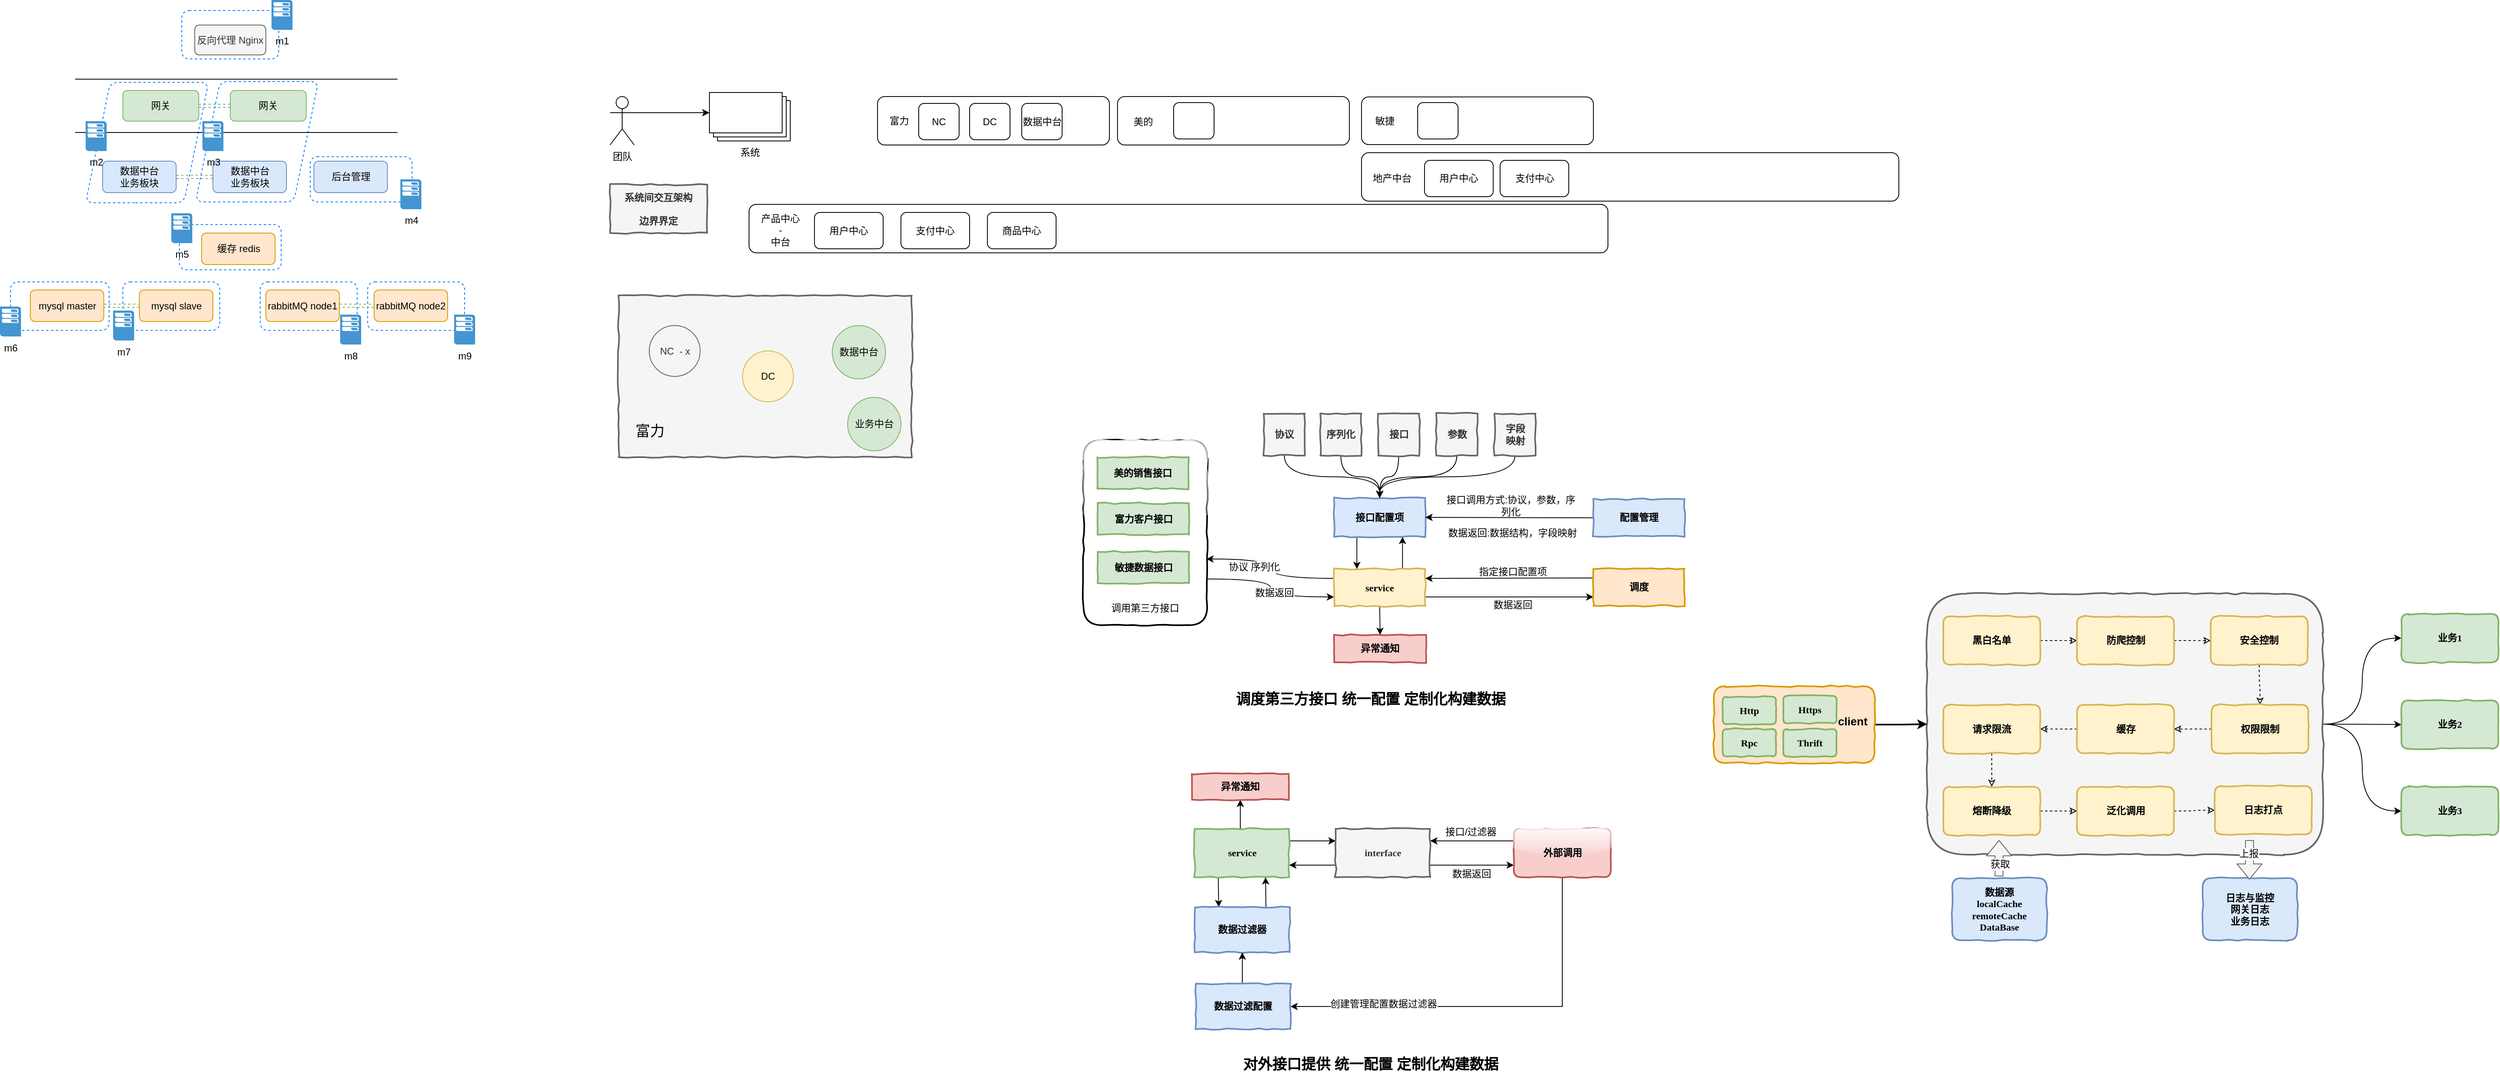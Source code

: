 <mxfile version="10.6.5" type="github"><diagram id="8j4QV6iupwo2BrZy_Bge" name="Ã§Â¬Â¬ 1 Ã©Â¡Âµ"><mxGraphModel dx="840" dy="522" grid="0" gridSize="10" guides="1" tooltips="1" connect="1" arrows="1" fold="1" page="1" pageScale="1" pageWidth="3300" pageHeight="4681" math="0" shadow="0"><root><mxCell id="0"/><mxCell id="1" parent="0"/><mxCell id="ocPGmNljcIVCdiM4A9-b-28" style="edgeStyle=orthogonalEdgeStyle;curved=1;rounded=0;orthogonalLoop=1;jettySize=auto;html=1;exitX=1;exitY=0.75;exitDx=0;exitDy=0;entryX=0;entryY=0.75;entryDx=0;entryDy=0;" parent="1" source="ocPGmNljcIVCdiM4A9-b-8" target="ocPGmNljcIVCdiM4A9-b-10" edge="1"><mxGeometry relative="1" as="geometry"/></mxCell><mxCell id="ocPGmNljcIVCdiM4A9-b-67" value="数据返回" style="text;html=1;resizable=0;points=[];align=center;verticalAlign=middle;labelBackgroundColor=#ffffff;" parent="ocPGmNljcIVCdiM4A9-b-28" vertex="1" connectable="0"><mxGeometry x="0.169" y="5" relative="1" as="geometry"><mxPoint as="offset"/></mxGeometry></mxCell><mxCell id="ocPGmNljcIVCdiM4A9-b-8" value="" style="html=1;whiteSpace=wrap;comic=1;strokeWidth=2;fontFamily=Comic Sans MS;fontStyle=1;rounded=1;glass=1;" parent="1" vertex="1"><mxGeometry x="1460" y="651" width="153" height="229" as="geometry"/></mxCell><mxCell id="tUfepJN6wgVoiMTjJK6x-27" value="" style="html=1;whiteSpace=wrap;comic=1;strokeWidth=2;fontFamily=Comic Sans MS;fontStyle=1;fillColor=#f5f5f5;strokeColor=#666666;fontColor=#333333;" parent="1" vertex="1"><mxGeometry x="884.5" y="472" width="363" height="200" as="geometry"/></mxCell><mxCell id="m1JuSl54RkbRaj8ku_ya-29" value="" style="rounded=1;whiteSpace=wrap;html=1;dashed=1;strokeColor=#007FFF;fillColor=none;" parent="1" vertex="1"><mxGeometry x="574" y="455" width="120" height="60" as="geometry"/></mxCell><mxCell id="m1JuSl54RkbRaj8ku_ya-28" value="" style="rounded=1;whiteSpace=wrap;html=1;dashed=1;strokeColor=#007FFF;fillColor=none;" parent="1" vertex="1"><mxGeometry x="441" y="455" width="120" height="60" as="geometry"/></mxCell><mxCell id="m1JuSl54RkbRaj8ku_ya-26" value="" style="rounded=1;whiteSpace=wrap;html=1;dashed=1;strokeColor=#007FFF;fillColor=none;" parent="1" vertex="1"><mxGeometry x="132" y="455" width="122" height="60" as="geometry"/></mxCell><mxCell id="m1JuSl54RkbRaj8ku_ya-27" value="" style="rounded=1;whiteSpace=wrap;html=1;dashed=1;strokeColor=#007FFF;fillColor=none;" parent="1" vertex="1"><mxGeometry x="271" y="455" width="120" height="60" as="geometry"/></mxCell><mxCell id="m1JuSl54RkbRaj8ku_ya-23" value="" style="rounded=1;whiteSpace=wrap;html=1;dashed=1;strokeColor=#007FFF;fillColor=none;" parent="1" vertex="1"><mxGeometry x="341" y="384" width="126" height="56" as="geometry"/></mxCell><mxCell id="m1JuSl54RkbRaj8ku_ya-21" value="" style="rounded=1;whiteSpace=wrap;html=1;dashed=1;strokeColor=#007FFF;fillColor=none;" parent="1" vertex="1"><mxGeometry x="503" y="300" width="126" height="56" as="geometry"/></mxCell><mxCell id="m1JuSl54RkbRaj8ku_ya-35" value="" style="shape=parallelogram;perimeter=parallelogramPerimeter;whiteSpace=wrap;html=1;dashed=1;strokeColor=#007FFF;fillColor=none;rounded=1;" parent="1" vertex="1"><mxGeometry x="361" y="207" width="152" height="149" as="geometry"/></mxCell><mxCell id="m1JuSl54RkbRaj8ku_ya-34" value="" style="shape=parallelogram;perimeter=parallelogramPerimeter;whiteSpace=wrap;html=1;dashed=1;strokeColor=#007FFF;fillColor=none;rounded=1;" parent="1" vertex="1"><mxGeometry x="225" y="208" width="152" height="149" as="geometry"/></mxCell><mxCell id="m1JuSl54RkbRaj8ku_ya-1" value="反向代理 Nginx" style="rounded=1;whiteSpace=wrap;html=1;fillColor=#f5f5f5;strokeColor=#666666;fontColor=#333333;" parent="1" vertex="1"><mxGeometry x="360" y="137" width="88" height="37" as="geometry"/></mxCell><mxCell id="m1JuSl54RkbRaj8ku_ya-40" style="edgeStyle=orthogonalEdgeStyle;curved=1;rounded=0;orthogonalLoop=1;jettySize=auto;html=1;exitX=1;exitY=0.5;exitDx=0;exitDy=0;entryX=0;entryY=0.5;entryDx=0;entryDy=0;dashed=1;shape=link;strokeColor=#67AB9F;" parent="1" source="m1JuSl54RkbRaj8ku_ya-2" target="m1JuSl54RkbRaj8ku_ya-3" edge="1"><mxGeometry relative="1" as="geometry"/></mxCell><mxCell id="m1JuSl54RkbRaj8ku_ya-2" value="网关&lt;br&gt;" style="rounded=1;whiteSpace=wrap;html=1;fillColor=#d5e8d4;strokeColor=#82b366;" parent="1" vertex="1"><mxGeometry x="271" y="218" width="94" height="38" as="geometry"/></mxCell><mxCell id="m1JuSl54RkbRaj8ku_ya-3" value="网关&lt;br&gt;" style="rounded=1;whiteSpace=wrap;html=1;fillColor=#d5e8d4;strokeColor=#82b366;" parent="1" vertex="1"><mxGeometry x="404" y="218" width="94" height="38" as="geometry"/></mxCell><mxCell id="m1JuSl54RkbRaj8ku_ya-4" value="" style="shape=link;html=1;width=66;" parent="1" edge="1"><mxGeometry width="50" height="50" relative="1" as="geometry"><mxPoint x="212" y="237" as="sourcePoint"/><mxPoint x="611" y="237" as="targetPoint"/></mxGeometry></mxCell><mxCell id="m1JuSl54RkbRaj8ku_ya-41" style="edgeStyle=orthogonalEdgeStyle;shape=link;curved=1;rounded=0;orthogonalLoop=1;jettySize=auto;html=1;exitX=1;exitY=0.5;exitDx=0;exitDy=0;entryX=0;entryY=0.5;entryDx=0;entryDy=0;dashed=1;fillColor=#d5e8d4;strokeColor=#82b366;" parent="1" source="m1JuSl54RkbRaj8ku_ya-5" target="m1JuSl54RkbRaj8ku_ya-6" edge="1"><mxGeometry relative="1" as="geometry"/></mxCell><mxCell id="m1JuSl54RkbRaj8ku_ya-5" value="数据中台&lt;br&gt;业务板块&lt;br&gt;" style="rounded=1;whiteSpace=wrap;html=1;fillColor=#dae8fc;strokeColor=#6c8ebf;" parent="1" vertex="1"><mxGeometry x="246" y="305.5" width="91" height="39" as="geometry"/></mxCell><mxCell id="m1JuSl54RkbRaj8ku_ya-6" value="数据中台&lt;br&gt;业务板块&lt;br&gt;" style="rounded=1;whiteSpace=wrap;html=1;fillColor=#dae8fc;strokeColor=#6c8ebf;" parent="1" vertex="1"><mxGeometry x="382.5" y="305.5" width="91" height="39" as="geometry"/></mxCell><mxCell id="m1JuSl54RkbRaj8ku_ya-7" value="后台管理&lt;br&gt;" style="rounded=1;whiteSpace=wrap;html=1;fillColor=#dae8fc;strokeColor=#6c8ebf;" parent="1" vertex="1"><mxGeometry x="507.5" y="305.5" width="91" height="39" as="geometry"/></mxCell><mxCell id="m1JuSl54RkbRaj8ku_ya-9" value="缓存 redis&lt;br&gt;" style="rounded=1;whiteSpace=wrap;html=1;fillColor=#ffe6cc;strokeColor=#d79b00;" parent="1" vertex="1"><mxGeometry x="368.5" y="394.5" width="91" height="39" as="geometry"/></mxCell><mxCell id="m1JuSl54RkbRaj8ku_ya-43" style="edgeStyle=orthogonalEdgeStyle;shape=link;curved=1;rounded=0;orthogonalLoop=1;jettySize=auto;html=1;exitX=1;exitY=0.5;exitDx=0;exitDy=0;entryX=0;entryY=0.5;entryDx=0;entryDy=0;dashed=1;fillColor=#d5e8d4;strokeColor=#82b366;" parent="1" source="m1JuSl54RkbRaj8ku_ya-10" target="m1JuSl54RkbRaj8ku_ya-11" edge="1"><mxGeometry relative="1" as="geometry"/></mxCell><mxCell id="m1JuSl54RkbRaj8ku_ya-10" value="mysql master&lt;br&gt;" style="rounded=1;whiteSpace=wrap;html=1;fillColor=#ffe6cc;strokeColor=#d79b00;" parent="1" vertex="1"><mxGeometry x="156.5" y="465" width="91" height="39" as="geometry"/></mxCell><mxCell id="m1JuSl54RkbRaj8ku_ya-11" value="mysql slave&lt;br&gt;" style="rounded=1;whiteSpace=wrap;html=1;fillColor=#ffe6cc;strokeColor=#d79b00;" parent="1" vertex="1"><mxGeometry x="291.5" y="465" width="91" height="39" as="geometry"/></mxCell><mxCell id="m1JuSl54RkbRaj8ku_ya-44" style="edgeStyle=orthogonalEdgeStyle;shape=link;curved=1;rounded=0;orthogonalLoop=1;jettySize=auto;html=1;exitX=1;exitY=0.5;exitDx=0;exitDy=0;entryX=0;entryY=0.5;entryDx=0;entryDy=0;dashed=1;fillColor=#d5e8d4;strokeColor=#82b366;" parent="1" source="m1JuSl54RkbRaj8ku_ya-12" target="m1JuSl54RkbRaj8ku_ya-13" edge="1"><mxGeometry relative="1" as="geometry"/></mxCell><mxCell id="m1JuSl54RkbRaj8ku_ya-12" value="rabbitMQ node1" style="rounded=1;whiteSpace=wrap;html=1;fillColor=#ffe6cc;strokeColor=#d79b00;" parent="1" vertex="1"><mxGeometry x="448" y="465" width="91" height="39" as="geometry"/></mxCell><mxCell id="m1JuSl54RkbRaj8ku_ya-13" value="rabbitMQ node2" style="rounded=1;whiteSpace=wrap;html=1;fillColor=#ffe6cc;strokeColor=#d79b00;" parent="1" vertex="1"><mxGeometry x="582" y="465" width="91" height="39" as="geometry"/></mxCell><mxCell id="m1JuSl54RkbRaj8ku_ya-19" value="" style="rounded=1;whiteSpace=wrap;html=1;dashed=1;strokeColor=#007FFF;fillColor=none;" parent="1" vertex="1"><mxGeometry x="344" y="119" width="120" height="60" as="geometry"/></mxCell><mxCell id="m1JuSl54RkbRaj8ku_ya-20" value="m1" style="shadow=0;dashed=0;html=1;strokeColor=none;fillColor=#4495D1;labelPosition=center;verticalLabelPosition=bottom;verticalAlign=top;align=center;outlineConnect=0;shape=mxgraph.veeam.2d.esx_esxi;" parent="1" vertex="1"><mxGeometry x="455" y="106" width="26" height="37" as="geometry"/></mxCell><mxCell id="m1JuSl54RkbRaj8ku_ya-24" value="m5" style="shadow=0;dashed=0;html=1;strokeColor=none;fillColor=#4495D1;labelPosition=center;verticalLabelPosition=bottom;verticalAlign=top;align=center;outlineConnect=0;shape=mxgraph.veeam.2d.esx_esxi;" parent="1" vertex="1"><mxGeometry x="331" y="370" width="26" height="37" as="geometry"/></mxCell><mxCell id="m1JuSl54RkbRaj8ku_ya-30" value="m6" style="shadow=0;dashed=0;html=1;strokeColor=none;fillColor=#4495D1;labelPosition=center;verticalLabelPosition=bottom;verticalAlign=top;align=center;outlineConnect=0;shape=mxgraph.veeam.2d.esx_esxi;" parent="1" vertex="1"><mxGeometry x="119" y="485.5" width="26" height="37" as="geometry"/></mxCell><mxCell id="m1JuSl54RkbRaj8ku_ya-31" value="m7" style="shadow=0;dashed=0;html=1;strokeColor=none;fillColor=#4495D1;labelPosition=center;verticalLabelPosition=bottom;verticalAlign=top;align=center;outlineConnect=0;shape=mxgraph.veeam.2d.esx_esxi;" parent="1" vertex="1"><mxGeometry x="259" y="490.5" width="26" height="37" as="geometry"/></mxCell><mxCell id="m1JuSl54RkbRaj8ku_ya-32" value="m8" style="shadow=0;dashed=0;html=1;strokeColor=none;fillColor=#4495D1;labelPosition=center;verticalLabelPosition=bottom;verticalAlign=top;align=center;outlineConnect=0;shape=mxgraph.veeam.2d.esx_esxi;" parent="1" vertex="1"><mxGeometry x="540" y="495.5" width="26" height="37" as="geometry"/></mxCell><mxCell id="m1JuSl54RkbRaj8ku_ya-33" value="m9&lt;br&gt;" style="shadow=0;dashed=0;html=1;strokeColor=none;fillColor=#4495D1;labelPosition=center;verticalLabelPosition=bottom;verticalAlign=top;align=center;outlineConnect=0;shape=mxgraph.veeam.2d.esx_esxi;" parent="1" vertex="1"><mxGeometry x="681" y="495.5" width="26" height="37" as="geometry"/></mxCell><mxCell id="m1JuSl54RkbRaj8ku_ya-36" value="m2" style="shadow=0;dashed=0;html=1;strokeColor=none;fillColor=#4495D1;labelPosition=center;verticalLabelPosition=bottom;verticalAlign=top;align=center;outlineConnect=0;shape=mxgraph.veeam.2d.esx_esxi;" parent="1" vertex="1"><mxGeometry x="225" y="256" width="26" height="37" as="geometry"/></mxCell><mxCell id="m1JuSl54RkbRaj8ku_ya-38" value="m3" style="shadow=0;dashed=0;html=1;strokeColor=none;fillColor=#4495D1;labelPosition=center;verticalLabelPosition=bottom;verticalAlign=top;align=center;outlineConnect=0;shape=mxgraph.veeam.2d.esx_esxi;" parent="1" vertex="1"><mxGeometry x="369.5" y="256" width="26" height="37" as="geometry"/></mxCell><mxCell id="m1JuSl54RkbRaj8ku_ya-39" value="m4&lt;br&gt;" style="shadow=0;dashed=0;html=1;strokeColor=none;fillColor=#4495D1;labelPosition=center;verticalLabelPosition=bottom;verticalAlign=top;align=center;outlineConnect=0;shape=mxgraph.veeam.2d.esx_esxi;" parent="1" vertex="1"><mxGeometry x="614.5" y="328" width="26" height="37" as="geometry"/></mxCell><mxCell id="tUfepJN6wgVoiMTjJK6x-1" value="" style="rounded=1;whiteSpace=wrap;html=1;" parent="1" vertex="1"><mxGeometry x="1046" y="359" width="1063" height="60" as="geometry"/></mxCell><mxCell id="tUfepJN6wgVoiMTjJK6x-2" value="用户中心" style="rounded=1;whiteSpace=wrap;html=1;" parent="1" vertex="1"><mxGeometry x="1127" y="369" width="85" height="45" as="geometry"/></mxCell><mxCell id="tUfepJN6wgVoiMTjJK6x-3" value="产品中心&lt;br&gt;-&lt;br&gt;中台&lt;br&gt;&lt;br&gt;" style="text;html=1;strokeColor=none;fillColor=none;align=center;verticalAlign=middle;whiteSpace=wrap;rounded=0;" parent="1" vertex="1"><mxGeometry x="1058" y="388" width="54" height="20" as="geometry"/></mxCell><mxCell id="tUfepJN6wgVoiMTjJK6x-6" value="支付中心" style="rounded=1;whiteSpace=wrap;html=1;" parent="1" vertex="1"><mxGeometry x="1234" y="369" width="85" height="45" as="geometry"/></mxCell><mxCell id="tUfepJN6wgVoiMTjJK6x-7" value="商品中心" style="rounded=1;whiteSpace=wrap;html=1;" parent="1" vertex="1"><mxGeometry x="1341" y="369" width="85" height="45" as="geometry"/></mxCell><mxCell id="tUfepJN6wgVoiMTjJK6x-8" value="" style="rounded=1;whiteSpace=wrap;html=1;" parent="1" vertex="1"><mxGeometry x="1804" y="295" width="665" height="60" as="geometry"/></mxCell><mxCell id="tUfepJN6wgVoiMTjJK6x-9" value="地产中台" style="text;html=1;strokeColor=none;fillColor=none;align=center;verticalAlign=middle;whiteSpace=wrap;rounded=0;" parent="1" vertex="1"><mxGeometry x="1815" y="317" width="54" height="20" as="geometry"/></mxCell><mxCell id="tUfepJN6wgVoiMTjJK6x-10" value="用户中心" style="rounded=1;whiteSpace=wrap;html=1;" parent="1" vertex="1"><mxGeometry x="1882" y="304.5" width="85" height="45" as="geometry"/></mxCell><mxCell id="tUfepJN6wgVoiMTjJK6x-11" value="支付中心" style="rounded=1;whiteSpace=wrap;html=1;" parent="1" vertex="1"><mxGeometry x="1975.5" y="304.5" width="85" height="45" as="geometry"/></mxCell><mxCell id="tUfepJN6wgVoiMTjJK6x-12" value="" style="rounded=1;whiteSpace=wrap;html=1;" parent="1" vertex="1"><mxGeometry x="1205" y="225.5" width="287" height="60" as="geometry"/></mxCell><mxCell id="tUfepJN6wgVoiMTjJK6x-13" value="" style="rounded=1;whiteSpace=wrap;html=1;" parent="1" vertex="1"><mxGeometry x="1502" y="225.5" width="287" height="60" as="geometry"/></mxCell><mxCell id="tUfepJN6wgVoiMTjJK6x-14" value="富力" style="text;html=1;strokeColor=none;fillColor=none;align=center;verticalAlign=middle;whiteSpace=wrap;rounded=0;" parent="1" vertex="1"><mxGeometry x="1212" y="246" width="40" height="20" as="geometry"/></mxCell><mxCell id="tUfepJN6wgVoiMTjJK6x-15" value="NC" style="rounded=1;whiteSpace=wrap;html=1;" parent="1" vertex="1"><mxGeometry x="1256" y="234" width="50" height="45" as="geometry"/></mxCell><mxCell id="tUfepJN6wgVoiMTjJK6x-16" value="DC" style="rounded=1;whiteSpace=wrap;html=1;" parent="1" vertex="1"><mxGeometry x="1319" y="234" width="50" height="45" as="geometry"/></mxCell><mxCell id="tUfepJN6wgVoiMTjJK6x-17" value="数据中台" style="rounded=1;whiteSpace=wrap;html=1;" parent="1" vertex="1"><mxGeometry x="1383.5" y="234" width="50" height="45" as="geometry"/></mxCell><mxCell id="tUfepJN6wgVoiMTjJK6x-20" style="edgeStyle=orthogonalEdgeStyle;rounded=0;orthogonalLoop=1;jettySize=auto;html=1;exitX=1;exitY=0.333;exitDx=0;exitDy=0;exitPerimeter=0;entryX=0;entryY=0;entryDx=0;entryDy=25;entryPerimeter=0;" parent="1" source="tUfepJN6wgVoiMTjJK6x-18" target="tUfepJN6wgVoiMTjJK6x-19" edge="1"><mxGeometry relative="1" as="geometry"/></mxCell><mxCell id="tUfepJN6wgVoiMTjJK6x-18" value="团队" style="shape=umlActor;verticalLabelPosition=bottom;labelBackgroundColor=#ffffff;verticalAlign=top;html=1;outlineConnect=0;" parent="1" vertex="1"><mxGeometry x="874" y="225.5" width="30" height="60" as="geometry"/></mxCell><mxCell id="tUfepJN6wgVoiMTjJK6x-19" value="系统" style="verticalLabelPosition=bottom;verticalAlign=top;html=1;shape=mxgraph.basic.layered_rect;dx=10;outlineConnect=0;" parent="1" vertex="1"><mxGeometry x="997" y="220.5" width="100" height="60" as="geometry"/></mxCell><mxCell id="tUfepJN6wgVoiMTjJK6x-23" value="系统间交互架构&lt;br&gt;&lt;br&gt;边界界定&lt;br&gt;" style="html=1;whiteSpace=wrap;comic=1;strokeWidth=2;fontFamily=Comic Sans MS;fontStyle=1;fillColor=#f5f5f5;strokeColor=#666666;fontColor=#333333;" parent="1" vertex="1"><mxGeometry x="874" y="334.5" width="120" height="60" as="geometry"/></mxCell><mxCell id="tUfepJN6wgVoiMTjJK6x-24" value="DC" style="ellipse;whiteSpace=wrap;html=1;aspect=fixed;fillColor=#fff2cc;strokeColor=#d6b656;" parent="1" vertex="1"><mxGeometry x="1038" y="540.5" width="63" height="63" as="geometry"/></mxCell><mxCell id="tUfepJN6wgVoiMTjJK6x-25" value="数据中台&lt;br&gt;" style="ellipse;whiteSpace=wrap;html=1;aspect=fixed;fillColor=#d5e8d4;strokeColor=#82b366;" parent="1" vertex="1"><mxGeometry x="1149" y="509" width="66" height="66" as="geometry"/></mxCell><mxCell id="tUfepJN6wgVoiMTjJK6x-28" value="NC&amp;nbsp; - x" style="ellipse;whiteSpace=wrap;html=1;aspect=fixed;fillColor=#f5f5f5;strokeColor=#666666;fontColor=#333333;" parent="1" vertex="1"><mxGeometry x="922.5" y="509" width="63" height="63" as="geometry"/></mxCell><mxCell id="tUfepJN6wgVoiMTjJK6x-29" value="美的" style="text;html=1;strokeColor=none;fillColor=none;align=center;verticalAlign=middle;whiteSpace=wrap;rounded=0;" parent="1" vertex="1"><mxGeometry x="1514" y="247" width="40" height="20" as="geometry"/></mxCell><mxCell id="tUfepJN6wgVoiMTjJK6x-31" value="&lt;font style=&quot;font-size: 18px ; font-weight: normal&quot;&gt;富力&lt;/font&gt;" style="text;strokeColor=none;fillColor=none;html=1;fontSize=24;fontStyle=1;verticalAlign=middle;align=center;" parent="1" vertex="1"><mxGeometry x="893.5" y="618" width="58" height="40" as="geometry"/></mxCell><mxCell id="tUfepJN6wgVoiMTjJK6x-33" value="" style="rounded=1;whiteSpace=wrap;html=1;" parent="1" vertex="1"><mxGeometry x="1571.5" y="233" width="50" height="45" as="geometry"/></mxCell><mxCell id="ocPGmNljcIVCdiM4A9-b-1" value="" style="rounded=1;whiteSpace=wrap;html=1;" parent="1" vertex="1"><mxGeometry x="1804" y="226" width="287" height="59" as="geometry"/></mxCell><mxCell id="ocPGmNljcIVCdiM4A9-b-2" value="" style="rounded=1;whiteSpace=wrap;html=1;" parent="1" vertex="1"><mxGeometry x="1873.5" y="233" width="50" height="45" as="geometry"/></mxCell><mxCell id="ocPGmNljcIVCdiM4A9-b-3" value="敏捷" style="text;html=1;strokeColor=none;fillColor=none;align=center;verticalAlign=middle;whiteSpace=wrap;rounded=0;" parent="1" vertex="1"><mxGeometry x="1813" y="245.5" width="40" height="20" as="geometry"/></mxCell><mxCell id="ocPGmNljcIVCdiM4A9-b-4" value="业务中台&lt;br&gt;" style="ellipse;whiteSpace=wrap;html=1;aspect=fixed;fillColor=#d5e8d4;strokeColor=#82b366;" parent="1" vertex="1"><mxGeometry x="1168" y="598" width="66" height="66" as="geometry"/></mxCell><mxCell id="ocPGmNljcIVCdiM4A9-b-5" value="美的销售接口" style="html=1;whiteSpace=wrap;comic=1;strokeWidth=2;fontFamily=Comic Sans MS;fontStyle=1;fillColor=#d5e8d4;strokeColor=#82b366;" parent="1" vertex="1"><mxGeometry x="1477" y="672" width="113" height="39" as="geometry"/></mxCell><mxCell id="ocPGmNljcIVCdiM4A9-b-6" value="富力客户接口" style="html=1;whiteSpace=wrap;comic=1;strokeWidth=2;fontFamily=Comic Sans MS;fontStyle=1;fillColor=#d5e8d4;strokeColor=#82b366;" parent="1" vertex="1"><mxGeometry x="1477.5" y="729" width="113" height="39" as="geometry"/></mxCell><mxCell id="ocPGmNljcIVCdiM4A9-b-7" value="敏捷数据接口" style="html=1;whiteSpace=wrap;comic=1;strokeWidth=2;fontFamily=Comic Sans MS;fontStyle=1;fillColor=#d5e8d4;strokeColor=#82b366;" parent="1" vertex="1"><mxGeometry x="1477.5" y="789" width="113" height="39" as="geometry"/></mxCell><mxCell id="ocPGmNljcIVCdiM4A9-b-9" value="调用第三方接口" style="text;html=1;strokeColor=none;fillColor=none;align=center;verticalAlign=middle;whiteSpace=wrap;rounded=0;" parent="1" vertex="1"><mxGeometry x="1492" y="849" width="89" height="20" as="geometry"/></mxCell><mxCell id="ocPGmNljcIVCdiM4A9-b-13" style="edgeStyle=orthogonalEdgeStyle;rounded=0;orthogonalLoop=1;jettySize=auto;html=1;exitX=0.75;exitY=0;exitDx=0;exitDy=0;entryX=0.75;entryY=1;entryDx=0;entryDy=0;" parent="1" source="ocPGmNljcIVCdiM4A9-b-10" target="ocPGmNljcIVCdiM4A9-b-11" edge="1"><mxGeometry relative="1" as="geometry"/></mxCell><mxCell id="ocPGmNljcIVCdiM4A9-b-14" style="edgeStyle=orthogonalEdgeStyle;rounded=0;orthogonalLoop=1;jettySize=auto;html=1;exitX=0;exitY=0.25;exitDx=0;exitDy=0;curved=1;entryX=0.993;entryY=0.642;entryDx=0;entryDy=0;entryPerimeter=0;" parent="1" source="ocPGmNljcIVCdiM4A9-b-10" target="ocPGmNljcIVCdiM4A9-b-8" edge="1"><mxGeometry relative="1" as="geometry"/></mxCell><mxCell id="ocPGmNljcIVCdiM4A9-b-15" value="协议 序列化" style="text;html=1;resizable=0;points=[];align=center;verticalAlign=middle;labelBackgroundColor=#ffffff;" parent="ocPGmNljcIVCdiM4A9-b-14" vertex="1" connectable="0"><mxGeometry x="0.358" y="10" relative="1" as="geometry"><mxPoint as="offset"/></mxGeometry></mxCell><mxCell id="ocPGmNljcIVCdiM4A9-b-69" style="edgeStyle=orthogonalEdgeStyle;rounded=0;orthogonalLoop=1;jettySize=auto;html=1;exitX=0.5;exitY=1;exitDx=0;exitDy=0;entryX=0.5;entryY=0;entryDx=0;entryDy=0;" parent="1" source="ocPGmNljcIVCdiM4A9-b-10" target="ocPGmNljcIVCdiM4A9-b-68" edge="1"><mxGeometry relative="1" as="geometry"/></mxCell><mxCell id="ocPGmNljcIVCdiM4A9-b-74" style="edgeStyle=orthogonalEdgeStyle;rounded=0;orthogonalLoop=1;jettySize=auto;html=1;exitX=1;exitY=0.75;exitDx=0;exitDy=0;" parent="1" source="ocPGmNljcIVCdiM4A9-b-10" edge="1"><mxGeometry relative="1" as="geometry"><mxPoint x="2091" y="845" as="targetPoint"/></mxGeometry></mxCell><mxCell id="ocPGmNljcIVCdiM4A9-b-10" value="service" style="html=1;whiteSpace=wrap;comic=1;strokeWidth=2;fontFamily=Comic Sans MS;fontStyle=1;fillColor=#fff2cc;strokeColor=#d6b656;" parent="1" vertex="1"><mxGeometry x="1770" y="810.5" width="113" height="46" as="geometry"/></mxCell><mxCell id="ocPGmNljcIVCdiM4A9-b-12" style="edgeStyle=orthogonalEdgeStyle;rounded=0;orthogonalLoop=1;jettySize=auto;html=1;exitX=0.25;exitY=1;exitDx=0;exitDy=0;entryX=0.25;entryY=0;entryDx=0;entryDy=0;" parent="1" source="ocPGmNljcIVCdiM4A9-b-11" target="ocPGmNljcIVCdiM4A9-b-10" edge="1"><mxGeometry relative="1" as="geometry"/></mxCell><mxCell id="ocPGmNljcIVCdiM4A9-b-11" value="接口配置项" style="html=1;whiteSpace=wrap;comic=1;strokeWidth=2;fontFamily=Comic Sans MS;fontStyle=1;fillColor=#dae8fc;strokeColor=#6c8ebf;" parent="1" vertex="1"><mxGeometry x="1770" y="722.5" width="113" height="48" as="geometry"/></mxCell><mxCell id="ocPGmNljcIVCdiM4A9-b-21" style="edgeStyle=orthogonalEdgeStyle;curved=1;rounded=0;orthogonalLoop=1;jettySize=auto;html=1;exitX=0.5;exitY=1;exitDx=0;exitDy=0;" parent="1" source="ocPGmNljcIVCdiM4A9-b-16" target="ocPGmNljcIVCdiM4A9-b-11" edge="1"><mxGeometry relative="1" as="geometry"/></mxCell><mxCell id="ocPGmNljcIVCdiM4A9-b-16" value="协议" style="html=1;whiteSpace=wrap;comic=1;strokeWidth=2;fontFamily=Comic Sans MS;fontStyle=1;fillColor=#f5f5f5;strokeColor=#666666;fontColor=#333333;" parent="1" vertex="1"><mxGeometry x="1683" y="618" width="51" height="52" as="geometry"/></mxCell><mxCell id="ocPGmNljcIVCdiM4A9-b-22" style="edgeStyle=orthogonalEdgeStyle;curved=1;rounded=0;orthogonalLoop=1;jettySize=auto;html=1;exitX=0.5;exitY=1;exitDx=0;exitDy=0;entryX=0.5;entryY=0;entryDx=0;entryDy=0;" parent="1" source="ocPGmNljcIVCdiM4A9-b-17" target="ocPGmNljcIVCdiM4A9-b-11" edge="1"><mxGeometry relative="1" as="geometry"/></mxCell><mxCell id="ocPGmNljcIVCdiM4A9-b-17" value="序列化" style="html=1;whiteSpace=wrap;comic=1;strokeWidth=2;fontFamily=Comic Sans MS;fontStyle=1;fillColor=#f5f5f5;strokeColor=#666666;fontColor=#333333;" parent="1" vertex="1"><mxGeometry x="1753" y="618" width="51" height="52" as="geometry"/></mxCell><mxCell id="ocPGmNljcIVCdiM4A9-b-23" style="edgeStyle=orthogonalEdgeStyle;curved=1;rounded=0;orthogonalLoop=1;jettySize=auto;html=1;exitX=0.5;exitY=1;exitDx=0;exitDy=0;entryX=0.5;entryY=0;entryDx=0;entryDy=0;" parent="1" source="ocPGmNljcIVCdiM4A9-b-18" target="ocPGmNljcIVCdiM4A9-b-11" edge="1"><mxGeometry relative="1" as="geometry"/></mxCell><mxCell id="ocPGmNljcIVCdiM4A9-b-18" value="接口" style="html=1;whiteSpace=wrap;comic=1;strokeWidth=2;fontFamily=Comic Sans MS;fontStyle=1;fillColor=#f5f5f5;strokeColor=#666666;fontColor=#333333;" parent="1" vertex="1"><mxGeometry x="1824.5" y="618" width="51" height="52" as="geometry"/></mxCell><mxCell id="ocPGmNljcIVCdiM4A9-b-24" style="edgeStyle=orthogonalEdgeStyle;curved=1;rounded=0;orthogonalLoop=1;jettySize=auto;html=1;exitX=0.5;exitY=1;exitDx=0;exitDy=0;entryX=0.5;entryY=0;entryDx=0;entryDy=0;" parent="1" source="ocPGmNljcIVCdiM4A9-b-19" target="ocPGmNljcIVCdiM4A9-b-11" edge="1"><mxGeometry relative="1" as="geometry"/></mxCell><mxCell id="ocPGmNljcIVCdiM4A9-b-19" value="字段&lt;br&gt;映射&lt;br&gt;" style="html=1;whiteSpace=wrap;comic=1;strokeWidth=2;fontFamily=Comic Sans MS;fontStyle=1;fillColor=#f5f5f5;strokeColor=#666666;fontColor=#333333;" parent="1" vertex="1"><mxGeometry x="1968.5" y="618" width="51" height="52" as="geometry"/></mxCell><mxCell id="ocPGmNljcIVCdiM4A9-b-26" style="edgeStyle=orthogonalEdgeStyle;curved=1;rounded=0;orthogonalLoop=1;jettySize=auto;html=1;exitX=0;exitY=0.25;exitDx=0;exitDy=0;entryX=1;entryY=0.25;entryDx=0;entryDy=0;" parent="1" source="ocPGmNljcIVCdiM4A9-b-25" target="ocPGmNljcIVCdiM4A9-b-10" edge="1"><mxGeometry relative="1" as="geometry"/></mxCell><mxCell id="ocPGmNljcIVCdiM4A9-b-25" value="调度" style="html=1;whiteSpace=wrap;comic=1;strokeWidth=2;fontFamily=Comic Sans MS;fontStyle=1;fillColor=#ffe6cc;strokeColor=#d79b00;" parent="1" vertex="1"><mxGeometry x="2091" y="810" width="113" height="46" as="geometry"/></mxCell><mxCell id="ocPGmNljcIVCdiM4A9-b-30" style="edgeStyle=orthogonalEdgeStyle;curved=1;rounded=0;orthogonalLoop=1;jettySize=auto;html=1;exitX=0.5;exitY=1;exitDx=0;exitDy=0;entryX=0.5;entryY=0;entryDx=0;entryDy=0;" parent="1" source="ocPGmNljcIVCdiM4A9-b-29" target="ocPGmNljcIVCdiM4A9-b-11" edge="1"><mxGeometry relative="1" as="geometry"/></mxCell><mxCell id="ocPGmNljcIVCdiM4A9-b-29" value="参数" style="html=1;whiteSpace=wrap;comic=1;strokeWidth=2;fontFamily=Comic Sans MS;fontStyle=1;fillColor=#f5f5f5;strokeColor=#666666;fontColor=#333333;" parent="1" vertex="1"><mxGeometry x="1896.5" y="618" width="51" height="52" as="geometry"/></mxCell><mxCell id="ocPGmNljcIVCdiM4A9-b-60" style="edgeStyle=orthogonalEdgeStyle;rounded=0;orthogonalLoop=1;jettySize=auto;html=1;exitX=1;exitY=0.25;exitDx=0;exitDy=0;entryX=0;entryY=0.25;entryDx=0;entryDy=0;" parent="1" source="ocPGmNljcIVCdiM4A9-b-31" target="ocPGmNljcIVCdiM4A9-b-36" edge="1"><mxGeometry relative="1" as="geometry"/></mxCell><mxCell id="ocPGmNljcIVCdiM4A9-b-63" style="edgeStyle=orthogonalEdgeStyle;rounded=0;orthogonalLoop=1;jettySize=auto;html=1;exitX=0.25;exitY=1;exitDx=0;exitDy=0;entryX=0.25;entryY=0;entryDx=0;entryDy=0;" parent="1" source="ocPGmNljcIVCdiM4A9-b-31" target="ocPGmNljcIVCdiM4A9-b-38" edge="1"><mxGeometry relative="1" as="geometry"/></mxCell><mxCell id="ocPGmNljcIVCdiM4A9-b-72" style="edgeStyle=orthogonalEdgeStyle;rounded=0;orthogonalLoop=1;jettySize=auto;html=1;exitX=0.5;exitY=0;exitDx=0;exitDy=0;entryX=0.5;entryY=1;entryDx=0;entryDy=0;" parent="1" source="ocPGmNljcIVCdiM4A9-b-31" target="ocPGmNljcIVCdiM4A9-b-71" edge="1"><mxGeometry relative="1" as="geometry"/></mxCell><mxCell id="ocPGmNljcIVCdiM4A9-b-31" value="service" style="html=1;whiteSpace=wrap;comic=1;strokeWidth=2;fontFamily=Comic Sans MS;fontStyle=1;fillColor=#d5e8d4;strokeColor=#82b366;" parent="1" vertex="1"><mxGeometry x="1597.5" y="1132" width="117" height="60" as="geometry"/></mxCell><mxCell id="ocPGmNljcIVCdiM4A9-b-33" style="edgeStyle=orthogonalEdgeStyle;curved=1;rounded=0;orthogonalLoop=1;jettySize=auto;html=1;exitX=0;exitY=0.5;exitDx=0;exitDy=0;entryX=1;entryY=0.5;entryDx=0;entryDy=0;" parent="1" source="ocPGmNljcIVCdiM4A9-b-32" target="ocPGmNljcIVCdiM4A9-b-11" edge="1"><mxGeometry relative="1" as="geometry"/></mxCell><mxCell id="ocPGmNljcIVCdiM4A9-b-32" value="配置管理" style="html=1;whiteSpace=wrap;comic=1;strokeWidth=2;fontFamily=Comic Sans MS;fontStyle=1;fillColor=#dae8fc;strokeColor=#6c8ebf;" parent="1" vertex="1"><mxGeometry x="2091" y="724" width="113" height="46" as="geometry"/></mxCell><mxCell id="ocPGmNljcIVCdiM4A9-b-34" value="&lt;span style=&quot;font-size: 18px&quot;&gt;调度第三方接口 统一配置 定制化构建数据&lt;/span&gt;" style="text;strokeColor=none;fillColor=none;html=1;fontSize=24;fontStyle=1;verticalAlign=middle;align=center;" parent="1" vertex="1"><mxGeometry x="1672" y="950" width="286" height="40" as="geometry"/></mxCell><mxCell id="ocPGmNljcIVCdiM4A9-b-51" style="edgeStyle=orthogonalEdgeStyle;rounded=0;orthogonalLoop=1;jettySize=auto;html=1;exitX=1;exitY=0.75;exitDx=0;exitDy=0;entryX=0;entryY=0.75;entryDx=0;entryDy=0;" parent="1" source="ocPGmNljcIVCdiM4A9-b-36" target="ocPGmNljcIVCdiM4A9-b-44" edge="1"><mxGeometry relative="1" as="geometry"/></mxCell><mxCell id="ocPGmNljcIVCdiM4A9-b-61" style="edgeStyle=orthogonalEdgeStyle;rounded=0;orthogonalLoop=1;jettySize=auto;html=1;exitX=0;exitY=0.75;exitDx=0;exitDy=0;entryX=1;entryY=0.75;entryDx=0;entryDy=0;" parent="1" source="ocPGmNljcIVCdiM4A9-b-36" target="ocPGmNljcIVCdiM4A9-b-31" edge="1"><mxGeometry relative="1" as="geometry"/></mxCell><mxCell id="ocPGmNljcIVCdiM4A9-b-36" value="interface" style="html=1;whiteSpace=wrap;comic=1;strokeWidth=2;fontFamily=Comic Sans MS;fontStyle=1;fillColor=#f5f5f5;strokeColor=#666666;fontColor=#333333;" parent="1" vertex="1"><mxGeometry x="1772" y="1132" width="117" height="60" as="geometry"/></mxCell><mxCell id="ocPGmNljcIVCdiM4A9-b-62" style="edgeStyle=orthogonalEdgeStyle;rounded=0;orthogonalLoop=1;jettySize=auto;html=1;exitX=0.75;exitY=0;exitDx=0;exitDy=0;entryX=0.75;entryY=1;entryDx=0;entryDy=0;" parent="1" source="ocPGmNljcIVCdiM4A9-b-38" target="ocPGmNljcIVCdiM4A9-b-31" edge="1"><mxGeometry relative="1" as="geometry"/></mxCell><mxCell id="ocPGmNljcIVCdiM4A9-b-38" value="数据过滤器" style="html=1;whiteSpace=wrap;comic=1;strokeWidth=2;fontFamily=Comic Sans MS;fontStyle=1;fillColor=#dae8fc;strokeColor=#6c8ebf;" parent="1" vertex="1"><mxGeometry x="1598" y="1229" width="117" height="56" as="geometry"/></mxCell><mxCell id="ocPGmNljcIVCdiM4A9-b-50" style="edgeStyle=orthogonalEdgeStyle;rounded=0;orthogonalLoop=1;jettySize=auto;html=1;exitX=0;exitY=0.25;exitDx=0;exitDy=0;entryX=1;entryY=0.25;entryDx=0;entryDy=0;" parent="1" source="ocPGmNljcIVCdiM4A9-b-44" target="ocPGmNljcIVCdiM4A9-b-36" edge="1"><mxGeometry relative="1" as="geometry"/></mxCell><mxCell id="ocPGmNljcIVCdiM4A9-b-56" style="edgeStyle=orthogonalEdgeStyle;rounded=0;orthogonalLoop=1;jettySize=auto;html=1;exitX=0.5;exitY=1;exitDx=0;exitDy=0;entryX=1;entryY=0.5;entryDx=0;entryDy=0;" parent="1" source="ocPGmNljcIVCdiM4A9-b-44" target="ocPGmNljcIVCdiM4A9-b-53" edge="1"><mxGeometry relative="1" as="geometry"/></mxCell><mxCell id="ocPGmNljcIVCdiM4A9-b-70" value="创建管理配置数据过滤器" style="text;html=1;resizable=0;points=[];align=center;verticalAlign=middle;labelBackgroundColor=#ffffff;" parent="ocPGmNljcIVCdiM4A9-b-56" vertex="1" connectable="0"><mxGeometry x="0.537" y="-3" relative="1" as="geometry"><mxPoint as="offset"/></mxGeometry></mxCell><mxCell id="ocPGmNljcIVCdiM4A9-b-44" value="外部调用" style="html=1;whiteSpace=wrap;comic=1;strokeWidth=2;fontFamily=Comic Sans MS;fontStyle=1;fillColor=#f8cecc;strokeColor=#b85450;rounded=1;shadow=0;glass=1;" parent="1" vertex="1"><mxGeometry x="1992.5" y="1132" width="120" height="60" as="geometry"/></mxCell><mxCell id="ocPGmNljcIVCdiM4A9-b-64" style="edgeStyle=orthogonalEdgeStyle;rounded=0;orthogonalLoop=1;jettySize=auto;html=1;exitX=0.5;exitY=0;exitDx=0;exitDy=0;entryX=0.5;entryY=1;entryDx=0;entryDy=0;" parent="1" source="ocPGmNljcIVCdiM4A9-b-53" target="ocPGmNljcIVCdiM4A9-b-38" edge="1"><mxGeometry relative="1" as="geometry"/></mxCell><mxCell id="ocPGmNljcIVCdiM4A9-b-53" value="数据过滤配置" style="html=1;whiteSpace=wrap;comic=1;strokeWidth=2;fontFamily=Comic Sans MS;fontStyle=1;fillColor=#dae8fc;strokeColor=#6c8ebf;" parent="1" vertex="1"><mxGeometry x="1599" y="1324" width="117" height="56" as="geometry"/></mxCell><mxCell id="ocPGmNljcIVCdiM4A9-b-65" value="接口调用方式:协议，参数，序列化" style="text;html=1;strokeColor=none;fillColor=none;align=center;verticalAlign=middle;whiteSpace=wrap;rounded=0;" parent="1" vertex="1"><mxGeometry x="1904" y="722" width="170" height="20" as="geometry"/></mxCell><mxCell id="ocPGmNljcIVCdiM4A9-b-66" value="数据返回:数据结构，字段映射" style="text;html=1;strokeColor=none;fillColor=none;align=center;verticalAlign=middle;whiteSpace=wrap;rounded=0;" parent="1" vertex="1"><mxGeometry x="1909" y="756" width="164" height="20" as="geometry"/></mxCell><mxCell id="ocPGmNljcIVCdiM4A9-b-68" value="异常通知" style="html=1;whiteSpace=wrap;comic=1;strokeWidth=2;fontFamily=Comic Sans MS;fontStyle=1;fillColor=#f8cecc;strokeColor=#b85450;" parent="1" vertex="1"><mxGeometry x="1770" y="892" width="114" height="34" as="geometry"/></mxCell><mxCell id="ocPGmNljcIVCdiM4A9-b-71" value="异常通知" style="html=1;whiteSpace=wrap;comic=1;strokeWidth=2;fontFamily=Comic Sans MS;fontStyle=1;fillColor=#f8cecc;strokeColor=#b85450;" parent="1" vertex="1"><mxGeometry x="1594" y="1064" width="120" height="32" as="geometry"/></mxCell><mxCell id="ocPGmNljcIVCdiM4A9-b-73" value="指定接口配置项" style="text;html=1;strokeColor=none;fillColor=none;align=center;verticalAlign=middle;whiteSpace=wrap;rounded=0;shadow=0;glass=1;" parent="1" vertex="1"><mxGeometry x="1918" y="804" width="147" height="20" as="geometry"/></mxCell><mxCell id="ocPGmNljcIVCdiM4A9-b-75" value="数据返回" style="text;html=1;strokeColor=none;fillColor=none;align=center;verticalAlign=middle;whiteSpace=wrap;rounded=0;shadow=0;glass=1;" parent="1" vertex="1"><mxGeometry x="1966" y="845" width="51" height="20" as="geometry"/></mxCell><mxCell id="ocPGmNljcIVCdiM4A9-b-76" value="接口/过滤器" style="text;html=1;strokeColor=none;fillColor=none;align=center;verticalAlign=middle;whiteSpace=wrap;rounded=0;shadow=0;glass=1;" parent="1" vertex="1"><mxGeometry x="1896" y="1126" width="87" height="20" as="geometry"/></mxCell><mxCell id="ocPGmNljcIVCdiM4A9-b-77" value="数据返回" style="text;html=1;strokeColor=none;fillColor=none;align=center;verticalAlign=middle;whiteSpace=wrap;rounded=0;shadow=0;glass=1;" parent="1" vertex="1"><mxGeometry x="1907" y="1178" width="67" height="20" as="geometry"/></mxCell><mxCell id="ocPGmNljcIVCdiM4A9-b-80" value="&lt;span style=&quot;font-size: 18px&quot;&gt;对外接口提供 统一配置 定制化构建数据&lt;/span&gt;" style="text;strokeColor=none;fillColor=none;html=1;fontSize=24;fontStyle=1;verticalAlign=middle;align=center;" parent="1" vertex="1"><mxGeometry x="1672" y="1402" width="286" height="40" as="geometry"/></mxCell><mxCell id="Z1s6xqgp6GMZcPAfvTyJ-22" style="edgeStyle=orthogonalEdgeStyle;rounded=0;orthogonalLoop=1;jettySize=auto;html=1;exitX=1;exitY=0.5;exitDx=0;exitDy=0;strokeWidth=1;curved=1;" edge="1" parent="1" source="Z1s6xqgp6GMZcPAfvTyJ-1" target="Z1s6xqgp6GMZcPAfvTyJ-18"><mxGeometry relative="1" as="geometry"/></mxCell><mxCell id="Z1s6xqgp6GMZcPAfvTyJ-23" style="edgeStyle=orthogonalEdgeStyle;curved=1;rounded=0;orthogonalLoop=1;jettySize=auto;html=1;exitX=1;exitY=0.5;exitDx=0;exitDy=0;entryX=0;entryY=0.5;entryDx=0;entryDy=0;strokeWidth=1;" edge="1" parent="1" source="Z1s6xqgp6GMZcPAfvTyJ-1" target="Z1s6xqgp6GMZcPAfvTyJ-19"><mxGeometry relative="1" as="geometry"/></mxCell><mxCell id="Z1s6xqgp6GMZcPAfvTyJ-24" style="edgeStyle=orthogonalEdgeStyle;curved=1;rounded=0;orthogonalLoop=1;jettySize=auto;html=1;exitX=1;exitY=0.5;exitDx=0;exitDy=0;entryX=0;entryY=0.5;entryDx=0;entryDy=0;strokeWidth=1;" edge="1" parent="1" source="Z1s6xqgp6GMZcPAfvTyJ-1" target="Z1s6xqgp6GMZcPAfvTyJ-20"><mxGeometry relative="1" as="geometry"/></mxCell><mxCell id="Z1s6xqgp6GMZcPAfvTyJ-1" value="" style="html=1;whiteSpace=wrap;comic=1;strokeWidth=2;fontFamily=Comic Sans MS;fontStyle=1;rounded=1;fillColor=#f5f5f5;strokeColor=#666666;fontColor=#333333;" vertex="1" parent="1"><mxGeometry x="2504" y="841" width="490" height="323" as="geometry"/></mxCell><mxCell id="Z1s6xqgp6GMZcPAfvTyJ-8" style="edgeStyle=orthogonalEdgeStyle;rounded=0;orthogonalLoop=1;jettySize=auto;html=1;exitX=1;exitY=0.5;exitDx=0;exitDy=0;entryX=0;entryY=0.5;entryDx=0;entryDy=0;strokeWidth=2;" edge="1" parent="1" source="Z1s6xqgp6GMZcPAfvTyJ-2" target="Z1s6xqgp6GMZcPAfvTyJ-1"><mxGeometry relative="1" as="geometry"/></mxCell><mxCell id="Z1s6xqgp6GMZcPAfvTyJ-2" value="" style="html=1;whiteSpace=wrap;comic=1;strokeWidth=2;fontFamily=Comic Sans MS;fontStyle=1;rounded=1;fillColor=#ffe6cc;strokeColor=#d79b00;" vertex="1" parent="1"><mxGeometry x="2240" y="955.5" width="199" height="95" as="geometry"/></mxCell><mxCell id="Z1s6xqgp6GMZcPAfvTyJ-3" value="Http" style="html=1;whiteSpace=wrap;comic=1;strokeWidth=2;fontFamily=Comic Sans MS;fontStyle=1;rounded=1;fillColor=#d5e8d4;strokeColor=#82b366;" vertex="1" parent="1"><mxGeometry x="2251" y="968.5" width="66" height="34" as="geometry"/></mxCell><mxCell id="Z1s6xqgp6GMZcPAfvTyJ-4" value="&lt;font style=&quot;font-size: 14px&quot;&gt;&lt;b&gt;client&lt;/b&gt;&lt;/font&gt;" style="text;html=1;strokeColor=none;fillColor=none;align=center;verticalAlign=middle;whiteSpace=wrap;rounded=0;" vertex="1" parent="1"><mxGeometry x="2392" y="988.5" width="40" height="20" as="geometry"/></mxCell><mxCell id="Z1s6xqgp6GMZcPAfvTyJ-5" value="Https" style="html=1;whiteSpace=wrap;comic=1;strokeWidth=2;fontFamily=Comic Sans MS;fontStyle=1;rounded=1;fillColor=#d5e8d4;strokeColor=#82b366;" vertex="1" parent="1"><mxGeometry x="2326" y="967.5" width="66" height="34" as="geometry"/></mxCell><mxCell id="Z1s6xqgp6GMZcPAfvTyJ-6" value="Rpc" style="html=1;whiteSpace=wrap;comic=1;strokeWidth=2;fontFamily=Comic Sans MS;fontStyle=1;rounded=1;fillColor=#d5e8d4;strokeColor=#82b366;" vertex="1" parent="1"><mxGeometry x="2251" y="1008.5" width="66" height="34" as="geometry"/></mxCell><mxCell id="Z1s6xqgp6GMZcPAfvTyJ-7" value="Thrift" style="html=1;whiteSpace=wrap;comic=1;strokeWidth=2;fontFamily=Comic Sans MS;fontStyle=1;rounded=1;fillColor=#d5e8d4;strokeColor=#82b366;" vertex="1" parent="1"><mxGeometry x="2326" y="1008.5" width="66" height="34" as="geometry"/></mxCell><mxCell id="Z1s6xqgp6GMZcPAfvTyJ-26" style="edgeStyle=orthogonalEdgeStyle;curved=1;rounded=0;orthogonalLoop=1;jettySize=auto;html=1;exitX=1;exitY=0.5;exitDx=0;exitDy=0;entryX=0;entryY=0.5;entryDx=0;entryDy=0;endArrow=classic;endFill=0;strokeWidth=1;dashed=1;" edge="1" parent="1" source="Z1s6xqgp6GMZcPAfvTyJ-9" target="Z1s6xqgp6GMZcPAfvTyJ-10"><mxGeometry relative="1" as="geometry"/></mxCell><mxCell id="Z1s6xqgp6GMZcPAfvTyJ-9" value="黑白名单" style="html=1;whiteSpace=wrap;comic=1;strokeWidth=2;fontFamily=Comic Sans MS;fontStyle=1;rounded=1;fillColor=#fff2cc;strokeColor=#d6b656;" vertex="1" parent="1"><mxGeometry x="2524" y="869" width="120" height="60" as="geometry"/></mxCell><mxCell id="Z1s6xqgp6GMZcPAfvTyJ-27" style="edgeStyle=orthogonalEdgeStyle;curved=1;rounded=0;orthogonalLoop=1;jettySize=auto;html=1;exitX=1;exitY=0.5;exitDx=0;exitDy=0;dashed=1;endArrow=classic;endFill=0;strokeWidth=1;" edge="1" parent="1" source="Z1s6xqgp6GMZcPAfvTyJ-10" target="Z1s6xqgp6GMZcPAfvTyJ-11"><mxGeometry relative="1" as="geometry"/></mxCell><mxCell id="Z1s6xqgp6GMZcPAfvTyJ-10" value="&lt;div&gt;防爬控制&lt;/div&gt;" style="html=1;whiteSpace=wrap;comic=1;strokeWidth=2;fontFamily=Comic Sans MS;fontStyle=1;rounded=1;fillColor=#fff2cc;strokeColor=#d6b656;" vertex="1" parent="1"><mxGeometry x="2689.5" y="869" width="120" height="60" as="geometry"/></mxCell><mxCell id="Z1s6xqgp6GMZcPAfvTyJ-28" style="edgeStyle=orthogonalEdgeStyle;curved=1;rounded=0;orthogonalLoop=1;jettySize=auto;html=1;exitX=0.5;exitY=1;exitDx=0;exitDy=0;entryX=0.5;entryY=0;entryDx=0;entryDy=0;dashed=1;endArrow=classic;endFill=0;strokeWidth=1;" edge="1" parent="1" source="Z1s6xqgp6GMZcPAfvTyJ-11" target="Z1s6xqgp6GMZcPAfvTyJ-12"><mxGeometry relative="1" as="geometry"/></mxCell><mxCell id="Z1s6xqgp6GMZcPAfvTyJ-11" value="&lt;div&gt;安全控制&lt;/div&gt;" style="html=1;whiteSpace=wrap;comic=1;strokeWidth=2;fontFamily=Comic Sans MS;fontStyle=1;rounded=1;fillColor=#fff2cc;strokeColor=#d6b656;" vertex="1" parent="1"><mxGeometry x="2855" y="869" width="120" height="60" as="geometry"/></mxCell><mxCell id="Z1s6xqgp6GMZcPAfvTyJ-29" style="edgeStyle=orthogonalEdgeStyle;curved=1;rounded=0;orthogonalLoop=1;jettySize=auto;html=1;exitX=0;exitY=0.5;exitDx=0;exitDy=0;entryX=1;entryY=0.5;entryDx=0;entryDy=0;dashed=1;endArrow=classic;endFill=0;strokeWidth=1;" edge="1" parent="1" source="Z1s6xqgp6GMZcPAfvTyJ-12" target="Z1s6xqgp6GMZcPAfvTyJ-13"><mxGeometry relative="1" as="geometry"/></mxCell><mxCell id="Z1s6xqgp6GMZcPAfvTyJ-12" value="权限限制" style="html=1;whiteSpace=wrap;comic=1;strokeWidth=2;fontFamily=Comic Sans MS;fontStyle=1;rounded=1;fillColor=#fff2cc;strokeColor=#d6b656;" vertex="1" parent="1"><mxGeometry x="2856" y="978.5" width="120" height="60" as="geometry"/></mxCell><mxCell id="Z1s6xqgp6GMZcPAfvTyJ-30" style="edgeStyle=orthogonalEdgeStyle;curved=1;rounded=0;orthogonalLoop=1;jettySize=auto;html=1;exitX=0;exitY=0.5;exitDx=0;exitDy=0;entryX=1;entryY=0.5;entryDx=0;entryDy=0;dashed=1;endArrow=classic;endFill=0;strokeWidth=1;" edge="1" parent="1" source="Z1s6xqgp6GMZcPAfvTyJ-13" target="Z1s6xqgp6GMZcPAfvTyJ-14"><mxGeometry relative="1" as="geometry"/></mxCell><mxCell id="Z1s6xqgp6GMZcPAfvTyJ-13" value="缓存" style="html=1;whiteSpace=wrap;comic=1;strokeWidth=2;fontFamily=Comic Sans MS;fontStyle=1;rounded=1;fillColor=#fff2cc;strokeColor=#d6b656;" vertex="1" parent="1"><mxGeometry x="2689.5" y="978.5" width="120" height="60" as="geometry"/></mxCell><mxCell id="Z1s6xqgp6GMZcPAfvTyJ-31" style="edgeStyle=orthogonalEdgeStyle;curved=1;rounded=0;orthogonalLoop=1;jettySize=auto;html=1;exitX=0.5;exitY=1;exitDx=0;exitDy=0;entryX=0.5;entryY=0;entryDx=0;entryDy=0;dashed=1;endArrow=classic;endFill=0;strokeWidth=1;" edge="1" parent="1" source="Z1s6xqgp6GMZcPAfvTyJ-14" target="Z1s6xqgp6GMZcPAfvTyJ-15"><mxGeometry relative="1" as="geometry"/></mxCell><mxCell id="Z1s6xqgp6GMZcPAfvTyJ-14" value="请求限流" style="html=1;whiteSpace=wrap;comic=1;strokeWidth=2;fontFamily=Comic Sans MS;fontStyle=1;rounded=1;fillColor=#fff2cc;strokeColor=#d6b656;" vertex="1" parent="1"><mxGeometry x="2524" y="978.5" width="120" height="60" as="geometry"/></mxCell><mxCell id="Z1s6xqgp6GMZcPAfvTyJ-32" style="edgeStyle=orthogonalEdgeStyle;curved=1;rounded=0;orthogonalLoop=1;jettySize=auto;html=1;exitX=1;exitY=0.5;exitDx=0;exitDy=0;entryX=0;entryY=0.5;entryDx=0;entryDy=0;dashed=1;endArrow=classic;endFill=0;strokeWidth=1;" edge="1" parent="1" source="Z1s6xqgp6GMZcPAfvTyJ-15" target="Z1s6xqgp6GMZcPAfvTyJ-16"><mxGeometry relative="1" as="geometry"/></mxCell><mxCell id="Z1s6xqgp6GMZcPAfvTyJ-15" value="&lt;div&gt;熔断降级&lt;/div&gt;" style="html=1;whiteSpace=wrap;comic=1;strokeWidth=2;fontFamily=Comic Sans MS;fontStyle=1;rounded=1;fillColor=#fff2cc;strokeColor=#d6b656;" vertex="1" parent="1"><mxGeometry x="2524" y="1080" width="120" height="60" as="geometry"/></mxCell><mxCell id="Z1s6xqgp6GMZcPAfvTyJ-33" style="edgeStyle=orthogonalEdgeStyle;curved=1;rounded=0;orthogonalLoop=1;jettySize=auto;html=1;exitX=1;exitY=0.5;exitDx=0;exitDy=0;entryX=0;entryY=0.5;entryDx=0;entryDy=0;dashed=1;endArrow=classic;endFill=0;strokeWidth=1;" edge="1" parent="1" source="Z1s6xqgp6GMZcPAfvTyJ-16" target="Z1s6xqgp6GMZcPAfvTyJ-17"><mxGeometry relative="1" as="geometry"/></mxCell><mxCell id="Z1s6xqgp6GMZcPAfvTyJ-16" value="泛化调用" style="html=1;whiteSpace=wrap;comic=1;strokeWidth=2;fontFamily=Comic Sans MS;fontStyle=1;rounded=1;fillColor=#fff2cc;strokeColor=#d6b656;" vertex="1" parent="1"><mxGeometry x="2689.5" y="1080" width="120" height="60" as="geometry"/></mxCell><mxCell id="Z1s6xqgp6GMZcPAfvTyJ-17" value="&lt;div&gt;日志打点&lt;/div&gt;" style="html=1;whiteSpace=wrap;comic=1;strokeWidth=2;fontFamily=Comic Sans MS;fontStyle=1;rounded=1;fillColor=#fff2cc;strokeColor=#d6b656;" vertex="1" parent="1"><mxGeometry x="2860" y="1079" width="120" height="60" as="geometry"/></mxCell><mxCell id="Z1s6xqgp6GMZcPAfvTyJ-18" value="业务1" style="html=1;whiteSpace=wrap;comic=1;strokeWidth=2;fontFamily=Comic Sans MS;fontStyle=1;rounded=1;fillColor=#d5e8d4;strokeColor=#82b366;" vertex="1" parent="1"><mxGeometry x="3091" y="866" width="120" height="60" as="geometry"/></mxCell><mxCell id="Z1s6xqgp6GMZcPAfvTyJ-19" value="业务2" style="html=1;whiteSpace=wrap;comic=1;strokeWidth=2;fontFamily=Comic Sans MS;fontStyle=1;rounded=1;fillColor=#d5e8d4;strokeColor=#82b366;" vertex="1" parent="1"><mxGeometry x="3091" y="973" width="120" height="60" as="geometry"/></mxCell><mxCell id="Z1s6xqgp6GMZcPAfvTyJ-20" value="业务3" style="html=1;whiteSpace=wrap;comic=1;strokeWidth=2;fontFamily=Comic Sans MS;fontStyle=1;rounded=1;fillColor=#d5e8d4;strokeColor=#82b366;" vertex="1" parent="1"><mxGeometry x="3091" y="1080" width="120" height="60" as="geometry"/></mxCell><mxCell id="Z1s6xqgp6GMZcPAfvTyJ-34" value="数据源&lt;br&gt;localCache&lt;br&gt;remoteCache&lt;br&gt;DataBase&lt;br&gt;" style="html=1;whiteSpace=wrap;comic=1;strokeWidth=2;fontFamily=Comic Sans MS;fontStyle=1;rounded=1;fillColor=#dae8fc;strokeColor=#6c8ebf;" vertex="1" parent="1"><mxGeometry x="2535" y="1193" width="117" height="77" as="geometry"/></mxCell><mxCell id="Z1s6xqgp6GMZcPAfvTyJ-35" value="" style="shape=flexArrow;endArrow=classic;html=1;strokeWidth=1;fillColor=#f5f5f5;strokeColor=#666666;" edge="1" parent="1"><mxGeometry width="50" height="50" relative="1" as="geometry"><mxPoint x="2593" y="1191" as="sourcePoint"/><mxPoint x="2593" y="1146" as="targetPoint"/></mxGeometry></mxCell><mxCell id="Z1s6xqgp6GMZcPAfvTyJ-36" value="获取" style="text;html=1;resizable=0;points=[];align=center;verticalAlign=middle;labelBackgroundColor=#ffffff;" vertex="1" connectable="0" parent="Z1s6xqgp6GMZcPAfvTyJ-35"><mxGeometry x="-0.333" y="-1" relative="1" as="geometry"><mxPoint as="offset"/></mxGeometry></mxCell><mxCell id="Z1s6xqgp6GMZcPAfvTyJ-37" value="日志与监控&lt;br&gt;网关日志&lt;br&gt;业务日志&lt;br&gt;" style="html=1;whiteSpace=wrap;comic=1;strokeWidth=2;fontFamily=Comic Sans MS;fontStyle=1;rounded=1;fillColor=#dae8fc;strokeColor=#6c8ebf;" vertex="1" parent="1"><mxGeometry x="2845" y="1193" width="117" height="77" as="geometry"/></mxCell><mxCell id="Z1s6xqgp6GMZcPAfvTyJ-40" value="" style="shape=flexArrow;endArrow=classic;html=1;strokeWidth=1;fillColor=#f5f5f5;strokeColor=#666666;" edge="1" parent="1"><mxGeometry width="50" height="50" relative="1" as="geometry"><mxPoint x="2903" y="1146" as="sourcePoint"/><mxPoint x="2903" y="1195" as="targetPoint"/></mxGeometry></mxCell><mxCell id="Z1s6xqgp6GMZcPAfvTyJ-41" value="上报" style="text;html=1;resizable=0;points=[];align=center;verticalAlign=middle;labelBackgroundColor=#ffffff;" vertex="1" connectable="0" parent="Z1s6xqgp6GMZcPAfvTyJ-40"><mxGeometry x="-0.333" y="-1" relative="1" as="geometry"><mxPoint as="offset"/></mxGeometry></mxCell></root></mxGraphModel></diagram><diagram id="2QdQ4fnpa5F6C6iV0msR" name="ç¬¬ 2 é¡µ"><mxGraphModel dx="1269" dy="574" grid="1" gridSize="10" guides="1" tooltips="1" connect="1" arrows="1" fold="1" page="1" pageScale="1" pageWidth="3300" pageHeight="4681" math="0" shadow="0"><root><mxCell id="_nwwjjQ57CSlTSJXF6Ho-0"/><mxCell id="_nwwjjQ57CSlTSJXF6Ho-1" parent="_nwwjjQ57CSlTSJXF6Ho-0"/></root></mxGraphModel></diagram></mxfile>